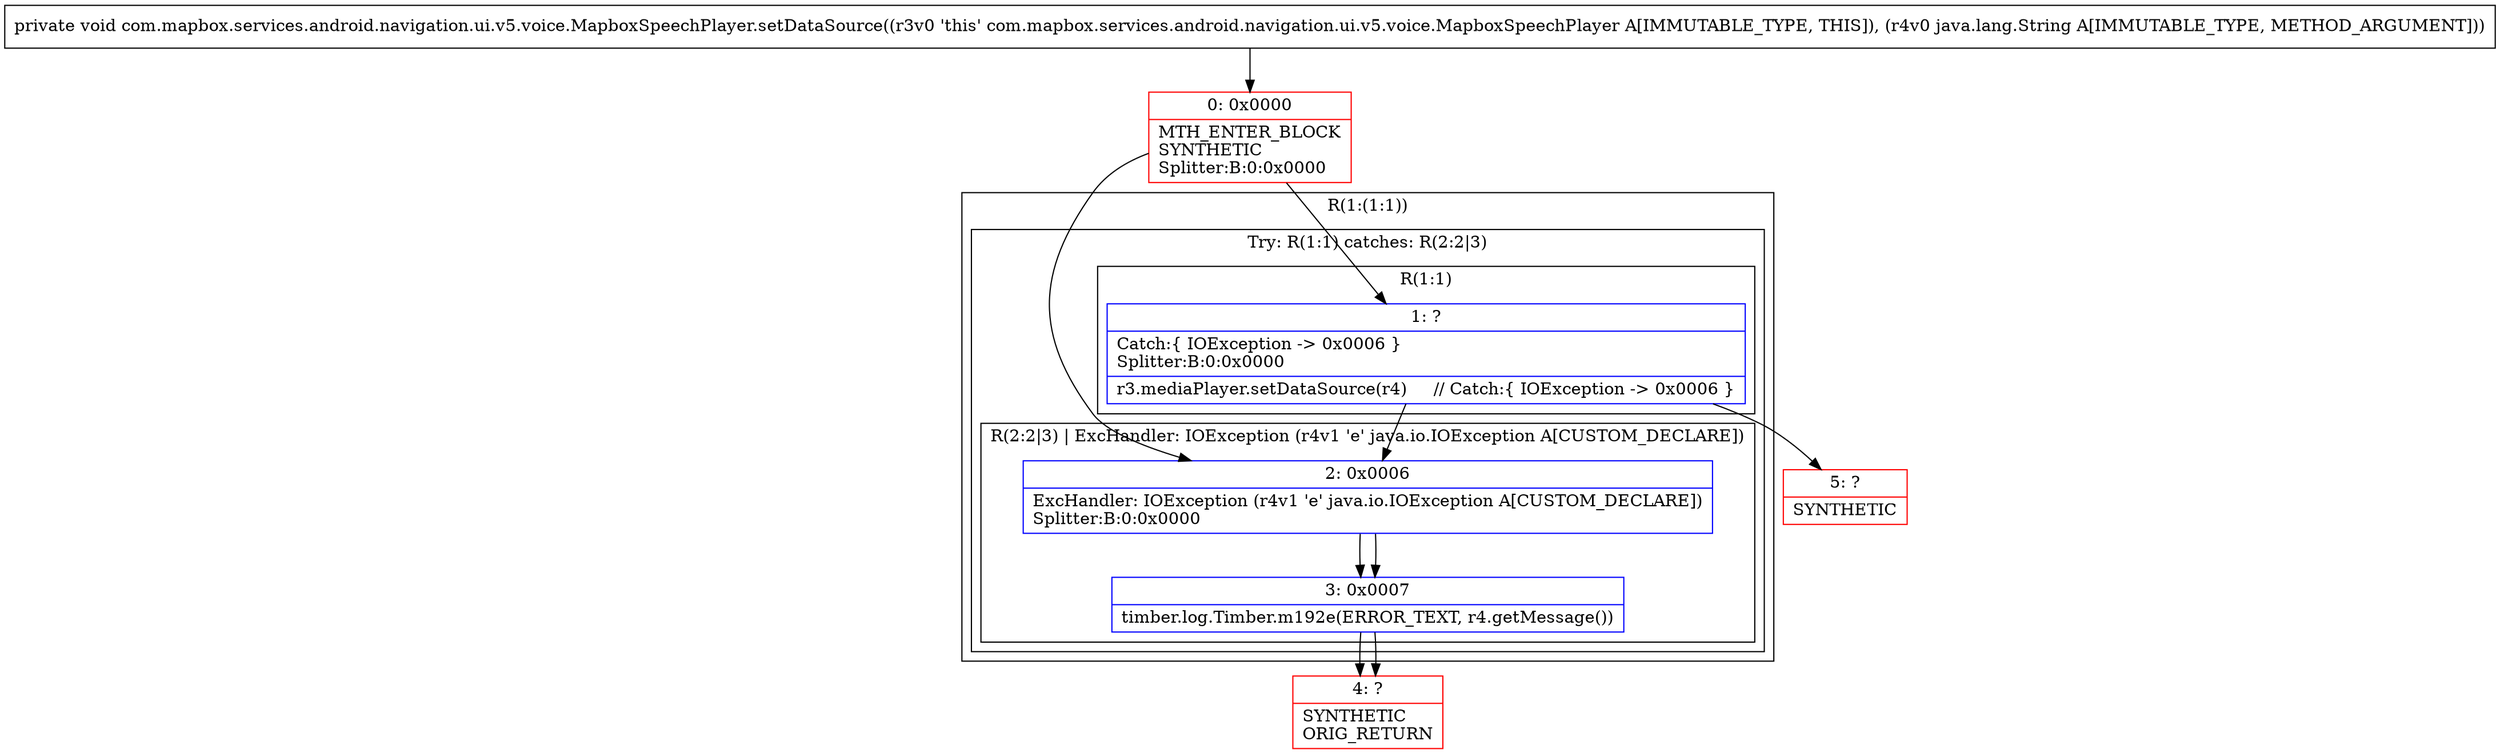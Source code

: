 digraph "CFG forcom.mapbox.services.android.navigation.ui.v5.voice.MapboxSpeechPlayer.setDataSource(Ljava\/lang\/String;)V" {
subgraph cluster_Region_1551068243 {
label = "R(1:(1:1))";
node [shape=record,color=blue];
subgraph cluster_TryCatchRegion_1664159992 {
label = "Try: R(1:1) catches: R(2:2|3)";
node [shape=record,color=blue];
subgraph cluster_Region_1087638378 {
label = "R(1:1)";
node [shape=record,color=blue];
Node_1 [shape=record,label="{1\:\ ?|Catch:\{ IOException \-\> 0x0006 \}\lSplitter:B:0:0x0000\l|r3.mediaPlayer.setDataSource(r4)     \/\/ Catch:\{ IOException \-\> 0x0006 \}\l}"];
}
subgraph cluster_Region_1244803411 {
label = "R(2:2|3) | ExcHandler: IOException (r4v1 'e' java.io.IOException A[CUSTOM_DECLARE])\l";
node [shape=record,color=blue];
Node_2 [shape=record,label="{2\:\ 0x0006|ExcHandler: IOException (r4v1 'e' java.io.IOException A[CUSTOM_DECLARE])\lSplitter:B:0:0x0000\l}"];
Node_3 [shape=record,label="{3\:\ 0x0007|timber.log.Timber.m192e(ERROR_TEXT, r4.getMessage())\l}"];
}
}
}
subgraph cluster_Region_1244803411 {
label = "R(2:2|3) | ExcHandler: IOException (r4v1 'e' java.io.IOException A[CUSTOM_DECLARE])\l";
node [shape=record,color=blue];
Node_2 [shape=record,label="{2\:\ 0x0006|ExcHandler: IOException (r4v1 'e' java.io.IOException A[CUSTOM_DECLARE])\lSplitter:B:0:0x0000\l}"];
Node_3 [shape=record,label="{3\:\ 0x0007|timber.log.Timber.m192e(ERROR_TEXT, r4.getMessage())\l}"];
}
Node_0 [shape=record,color=red,label="{0\:\ 0x0000|MTH_ENTER_BLOCK\lSYNTHETIC\lSplitter:B:0:0x0000\l}"];
Node_4 [shape=record,color=red,label="{4\:\ ?|SYNTHETIC\lORIG_RETURN\l}"];
Node_5 [shape=record,color=red,label="{5\:\ ?|SYNTHETIC\l}"];
MethodNode[shape=record,label="{private void com.mapbox.services.android.navigation.ui.v5.voice.MapboxSpeechPlayer.setDataSource((r3v0 'this' com.mapbox.services.android.navigation.ui.v5.voice.MapboxSpeechPlayer A[IMMUTABLE_TYPE, THIS]), (r4v0 java.lang.String A[IMMUTABLE_TYPE, METHOD_ARGUMENT])) }"];
MethodNode -> Node_0;
Node_1 -> Node_2;
Node_1 -> Node_5;
Node_2 -> Node_3;
Node_3 -> Node_4;
Node_2 -> Node_3;
Node_3 -> Node_4;
Node_0 -> Node_1;
Node_0 -> Node_2;
}

